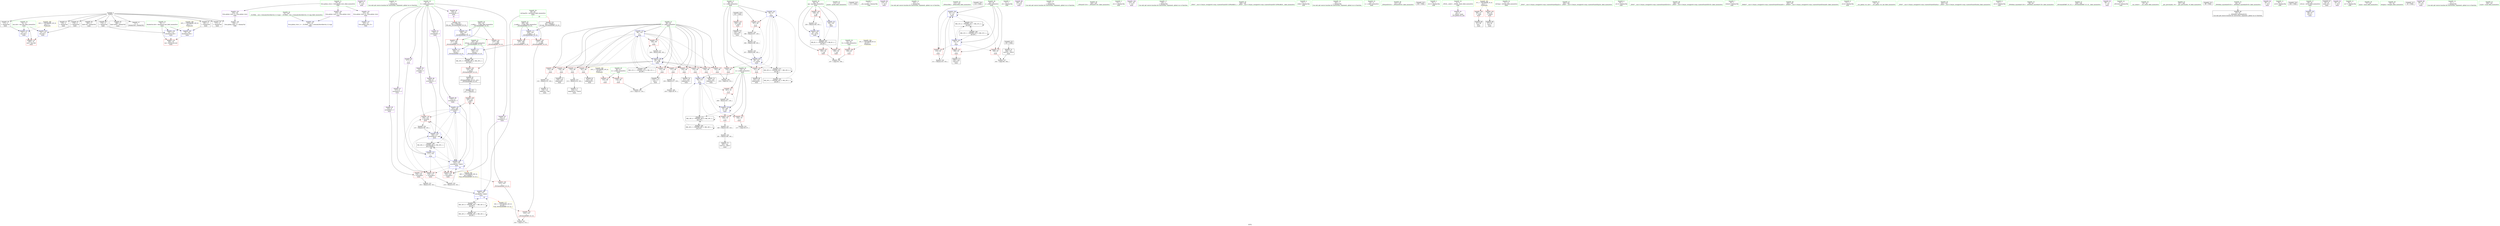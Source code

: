 digraph "SVFG" {
	label="SVFG";

	Node0x5614d64dc5d0 [shape=record,color=grey,label="{NodeID: 0\nNullPtr}"];
	Node0x5614d64dc5d0 -> Node0x5614d64fd460[style=solid];
	Node0x5614d64dc5d0 -> Node0x5614d64fd560[style=solid];
	Node0x5614d64dc5d0 -> Node0x5614d64fd630[style=solid];
	Node0x5614d64dc5d0 -> Node0x5614d64fd700[style=solid];
	Node0x5614d64dc5d0 -> Node0x5614d64fd7d0[style=solid];
	Node0x5614d64dc5d0 -> Node0x5614d64fd8a0[style=solid];
	Node0x5614d64dc5d0 -> Node0x5614d64fd970[style=solid];
	Node0x5614d64dc5d0 -> Node0x5614d64fda40[style=solid];
	Node0x5614d64dc5d0 -> Node0x5614d64fdb10[style=solid];
	Node0x5614d64dc5d0 -> Node0x5614d6503070[style=solid];
	Node0x5614d64fc4b0 [shape=record,color=purple,label="{NodeID: 97\n98\<--21\n\<--.str.4\nmain\n}"];
	Node0x5614d64f9e40 [shape=record,color=green,label="{NodeID: 14\n87\<--1\n\<--dummyObj\nCan only get source location for instruction, argument, global var or function.}"];
	Node0x5614d651c200 [shape=record,color=yellow,style=double,label="{NodeID: 277\n24V_1 = ENCHI(MR_24V_0)\npts\{85 \}\nFun[_ZSt3minIiERKT_S2_S2_]}"];
	Node0x5614d651c200 -> Node0x5614d6502d30[style=dashed];
	Node0x5614d64fc080 [shape=record,color=red,label="{NodeID: 111\n252\<--66\n\<--n\nmain\n}"];
	Node0x5614d64faa10 [shape=record,color=green,label="{NodeID: 28\n62\<--63\ntt\<--tt_field_insensitive\nmain\n}"];
	Node0x5614d64faa10 -> Node0x5614d64fbc70[style=solid];
	Node0x5614d6501cf0 [shape=record,color=red,label="{NodeID: 125\n156\<--78\n\<--x\nmain\n}"];
	Node0x5614d6501cf0 -> Node0x5614d6509320[style=solid];
	Node0x5614d64fb5d0 [shape=record,color=green,label="{NodeID: 42\n112\<--113\nprintf\<--printf_field_insensitive\n}"];
	Node0x5614d6507fa0 [shape=record,color=grey,label="{NodeID: 222\n133 = Binary(132, 103, )\n}"];
	Node0x5614d6507fa0 -> Node0x5614d64fe020[style=solid];
	Node0x5614d6502850 [shape=record,color=red,label="{NodeID: 139\n254\<--253\n\<--arrayidx51\nmain\n}"];
	Node0x5614d64fd360 [shape=record,color=green,label="{NodeID: 56\n32\<--328\n_GLOBAL__sub_I_Gennady.Korotkevich_0_0.cpp\<--_GLOBAL__sub_I_Gennady.Korotkevich_0_0.cpp_field_insensitive\n}"];
	Node0x5614d64fd360 -> Node0x5614d6502fa0[style=solid];
	Node0x5614d652c240 [shape=record,color=black,label="{NodeID: 319\n111 = PHI()\n}"];
	Node0x5614d65094a0 [shape=record,color=grey,label="{NodeID: 236\n226 = cmp(224, 225, )\n}"];
	Node0x5614d65033e0 [shape=record,color=blue,label="{NodeID: 153\n68\<--120\ni\<--\nmain\n}"];
	Node0x5614d65033e0 -> Node0x5614d64fc150[style=dashed];
	Node0x5614d65033e0 -> Node0x5614d64fc220[style=dashed];
	Node0x5614d65033e0 -> Node0x5614d64fc2f0[style=dashed];
	Node0x5614d65033e0 -> Node0x5614d65014d0[style=dashed];
	Node0x5614d65033e0 -> Node0x5614d65015a0[style=dashed];
	Node0x5614d65033e0 -> Node0x5614d6501670[style=dashed];
	Node0x5614d65033e0 -> Node0x5614d6501740[style=dashed];
	Node0x5614d65033e0 -> Node0x5614d6501810[style=dashed];
	Node0x5614d65033e0 -> Node0x5614d65018e0[style=dashed];
	Node0x5614d65033e0 -> Node0x5614d65019b0[style=dashed];
	Node0x5614d65033e0 -> Node0x5614d6501a80[style=dashed];
	Node0x5614d65033e0 -> Node0x5614d6504010[style=dashed];
	Node0x5614d65033e0 -> Node0x5614d6511400[style=dashed];
	Node0x5614d64fdf50 [shape=record,color=black,label="{NodeID: 70\n123\<--122\nconv\<--\nmain\n}"];
	Node0x5614d64fdf50 -> Node0x5614d65097a0[style=solid];
	Node0x5614d6503f40 [shape=record,color=blue,label="{NodeID: 167\n243\<--240\narrayidx46\<--\nmain\n}"];
	Node0x5614d6503f40 -> Node0x5614d6502440[style=dashed];
	Node0x5614d6503f40 -> Node0x5614d65025e0[style=dashed];
	Node0x5614d6503f40 -> Node0x5614d6502850[style=dashed];
	Node0x5614d6503f40 -> Node0x5614d65034b0[style=dashed];
	Node0x5614d6503f40 -> Node0x5614d6503da0[style=dashed];
	Node0x5614d6503f40 -> Node0x5614d6512d00[style=dashed];
	Node0x5614d64feab0 [shape=record,color=purple,label="{NodeID: 84\n117\<--8\n\<--f\nmain\n}"];
	Node0x5614d64feab0 -> Node0x5614d6503310[style=solid];
	Node0x5614d64dd9a0 [shape=record,color=green,label="{NodeID: 1\n7\<--1\n__dso_handle\<--dummyObj\nGlob }"];
	Node0x5614d64fc580 [shape=record,color=purple,label="{NodeID: 98\n110\<--23\n\<--.str.5\nmain\n}"];
	Node0x5614d64f9ed0 [shape=record,color=green,label="{NodeID: 15\n103\<--1\n\<--dummyObj\nCan only get source location for instruction, argument, global var or function.}"];
	Node0x5614d64fc150 [shape=record,color=red,label="{NodeID: 112\n122\<--68\n\<--i\nmain\n}"];
	Node0x5614d64fc150 -> Node0x5614d64fdf50[style=solid];
	Node0x5614d64faae0 [shape=record,color=green,label="{NodeID: 29\n64\<--65\nqq\<--qq_field_insensitive\nmain\n}"];
	Node0x5614d64faae0 -> Node0x5614d64fbd40[style=solid];
	Node0x5614d64faae0 -> Node0x5614d64fbe10[style=solid];
	Node0x5614d64faae0 -> Node0x5614d64fbee0[style=solid];
	Node0x5614d64faae0 -> Node0x5614d6503240[style=solid];
	Node0x5614d64faae0 -> Node0x5614d65040e0[style=solid];
	Node0x5614d6501dc0 [shape=record,color=red,label="{NodeID: 126\n159\<--78\n\<--x\nmain\n}"];
	Node0x5614d6501dc0 -> Node0x5614d6507e20[style=solid];
	Node0x5614d64fb6d0 [shape=record,color=green,label="{NodeID: 43\n115\<--116\n_ZNSirsERx\<--_ZNSirsERx_field_insensitive\n}"];
	Node0x5614d6508120 [shape=record,color=grey,label="{NodeID: 223\n215 = Binary(214, 103, )\n}"];
	Node0x5614d6508120 -> Node0x5614d64fe500[style=solid];
	Node0x5614d6502920 [shape=record,color=red,label="{NodeID: 140\n324\<--304\n\<--retval\n_ZSt3minIiERKT_S2_S2_\n}"];
	Node0x5614d6502920 -> Node0x5614d64fe910[style=solid];
	Node0x5614d64fd460 [shape=record,color=black,label="{NodeID: 57\n2\<--3\ndummyVal\<--dummyVal\n}"];
	Node0x5614d652c310 [shape=record,color=black,label="{NodeID: 320\n114 = PHI()\n}"];
	Node0x5614d6509620 [shape=record,color=grey,label="{NodeID: 237\n195 = cmp(190, 194, )\n}"];
	Node0x5614d65034b0 [shape=record,color=blue,label="{NodeID: 154\n140\<--137\narrayidx10\<--add\nmain\n}"];
	Node0x5614d65034b0 -> Node0x5614d6502440[style=dashed];
	Node0x5614d65034b0 -> Node0x5614d65025e0[style=dashed];
	Node0x5614d65034b0 -> Node0x5614d6502850[style=dashed];
	Node0x5614d65034b0 -> Node0x5614d65034b0[style=dashed];
	Node0x5614d65034b0 -> Node0x5614d6503da0[style=dashed];
	Node0x5614d65034b0 -> Node0x5614d6512d00[style=dashed];
	Node0x5614d64fe020 [shape=record,color=black,label="{NodeID: 71\n134\<--133\nidxprom\<--sub\nmain\n}"];
	Node0x5614d6504010 [shape=record,color=blue,label="{NodeID: 168\n68\<--249\ni\<--inc49\nmain\n}"];
	Node0x5614d6504010 -> Node0x5614d64fc150[style=dashed];
	Node0x5614d6504010 -> Node0x5614d64fc220[style=dashed];
	Node0x5614d6504010 -> Node0x5614d64fc2f0[style=dashed];
	Node0x5614d6504010 -> Node0x5614d65014d0[style=dashed];
	Node0x5614d6504010 -> Node0x5614d65015a0[style=dashed];
	Node0x5614d6504010 -> Node0x5614d6501670[style=dashed];
	Node0x5614d6504010 -> Node0x5614d6501740[style=dashed];
	Node0x5614d6504010 -> Node0x5614d6501810[style=dashed];
	Node0x5614d6504010 -> Node0x5614d65018e0[style=dashed];
	Node0x5614d6504010 -> Node0x5614d65019b0[style=dashed];
	Node0x5614d6504010 -> Node0x5614d6501a80[style=dashed];
	Node0x5614d6504010 -> Node0x5614d6504010[style=dashed];
	Node0x5614d6504010 -> Node0x5614d6511400[style=dashed];
	Node0x5614d64feb80 [shape=record,color=purple,label="{NodeID: 85\n135\<--8\narrayidx\<--f\nmain\n}"];
	Node0x5614d64feb80 -> Node0x5614d6502440[style=solid];
	Node0x5614d64dd7b0 [shape=record,color=green,label="{NodeID: 2\n11\<--1\n.str\<--dummyObj\nGlob }"];
	Node0x5614d64fc650 [shape=record,color=purple,label="{NodeID: 99\n146\<--26\n\<--.str.6\nmain\n}"];
	Node0x5614d64f9f60 [shape=record,color=green,label="{NodeID: 16\n120\<--1\n\<--dummyObj\nCan only get source location for instruction, argument, global var or function.}"];
	Node0x5614d64fc220 [shape=record,color=red,label="{NodeID: 113\n127\<--68\n\<--i\nmain\n}"];
	Node0x5614d64fc220 -> Node0x5614d6508d20[style=solid];
	Node0x5614d64fabb0 [shape=record,color=green,label="{NodeID: 30\n66\<--67\nn\<--n_field_insensitive\nmain\n}"];
	Node0x5614d64fabb0 -> Node0x5614d64fbfb0[style=solid];
	Node0x5614d64fabb0 -> Node0x5614d64fc080[style=solid];
	Node0x5614d6501e90 [shape=record,color=red,label="{NodeID: 127\n167\<--78\n\<--x\nmain\n}"];
	Node0x5614d6501e90 -> Node0x5614d6508a20[style=solid];
	Node0x5614d64fb7d0 [shape=record,color=green,label="{NodeID: 44\n144\<--145\n_ZNSaIcEC1Ev\<--_ZNSaIcEC1Ev_field_insensitive\n}"];
	Node0x5614d65082a0 [shape=record,color=grey,label="{NodeID: 224\n161 = Binary(160, 162, )\n}"];
	Node0x5614d65082a0 -> Node0x5614d64fe1c0[style=solid];
	Node0x5614d65029f0 [shape=record,color=red,label="{NodeID: 141\n314\<--306\n\<--__a.addr\n_ZSt3minIiERKT_S2_S2_\n}"];
	Node0x5614d65029f0 -> Node0x5614d6502e00[style=solid];
	Node0x5614d64fd560 [shape=record,color=black,label="{NodeID: 58\n171\<--3\n\<--dummyVal\nmain\n}"];
	Node0x5614d652c740 [shape=record,color=black,label="{NodeID: 321\n191 = PHI()\n}"];
	Node0x5614d652c740 -> Node0x5614d64fe290[style=solid];
	Node0x5614d65097a0 [shape=record,color=grey,label="{NodeID: 238\n125 = cmp(123, 124, )\n}"];
	Node0x5614d6503580 [shape=record,color=blue,label="{NodeID: 155\n78\<--153\nx\<--\nmain\n}"];
	Node0x5614d6503580 -> Node0x5614d6501cf0[style=dashed];
	Node0x5614d6503580 -> Node0x5614d6501dc0[style=dashed];
	Node0x5614d6503580 -> Node0x5614d6501e90[style=dashed];
	Node0x5614d6503580 -> Node0x5614d6503650[style=dashed];
	Node0x5614d6503580 -> Node0x5614d651a900[style=dashed];
	Node0x5614d64fe0f0 [shape=record,color=black,label="{NodeID: 72\n139\<--138\nidxprom9\<--\nmain\n}"];
	Node0x5614d65040e0 [shape=record,color=blue,label="{NodeID: 169\n64\<--259\nqq\<--inc54\nmain\n}"];
	Node0x5614d65040e0 -> Node0x5614d6510f00[style=dashed];
	Node0x5614d64fec50 [shape=record,color=purple,label="{NodeID: 86\n140\<--8\narrayidx10\<--f\nmain\n}"];
	Node0x5614d64fec50 -> Node0x5614d65034b0[style=solid];
	Node0x5614d64dcc00 [shape=record,color=green,label="{NodeID: 3\n13\<--1\n.str.1\<--dummyObj\nGlob }"];
	Node0x5614d6518f10 [shape=record,color=black,label="{NodeID: 266\nMR_29V_3 = PHI(MR_29V_4, MR_29V_2, )\npts\{305 \}\n}"];
	Node0x5614d6518f10 -> Node0x5614d6502920[style=dashed];
	Node0x5614d64fc720 [shape=record,color=purple,label="{NodeID: 100\n255\<--28\n\<--.str.7\nmain\n}"];
	Node0x5614d64fa030 [shape=record,color=green,label="{NodeID: 17\n129\<--1\n\<--dummyObj\nCan only get source location for instruction, argument, global var or function.}"];
	Node0x5614d64fc2f0 [shape=record,color=red,label="{NodeID: 114\n132\<--68\n\<--i\nmain\n}"];
	Node0x5614d64fc2f0 -> Node0x5614d6507fa0[style=solid];
	Node0x5614d64fac80 [shape=record,color=green,label="{NodeID: 31\n68\<--69\ni\<--i_field_insensitive\nmain\n}"];
	Node0x5614d64fac80 -> Node0x5614d64fc150[style=solid];
	Node0x5614d64fac80 -> Node0x5614d64fc220[style=solid];
	Node0x5614d64fac80 -> Node0x5614d64fc2f0[style=solid];
	Node0x5614d64fac80 -> Node0x5614d65014d0[style=solid];
	Node0x5614d64fac80 -> Node0x5614d65015a0[style=solid];
	Node0x5614d64fac80 -> Node0x5614d6501670[style=solid];
	Node0x5614d64fac80 -> Node0x5614d6501740[style=solid];
	Node0x5614d64fac80 -> Node0x5614d6501810[style=solid];
	Node0x5614d64fac80 -> Node0x5614d65018e0[style=solid];
	Node0x5614d64fac80 -> Node0x5614d65019b0[style=solid];
	Node0x5614d64fac80 -> Node0x5614d6501a80[style=solid];
	Node0x5614d64fac80 -> Node0x5614d65033e0[style=solid];
	Node0x5614d64fac80 -> Node0x5614d6504010[style=solid];
	Node0x5614d6501f60 [shape=record,color=red,label="{NodeID: 128\n197\<--80\n\<--v\nmain\n}"];
	Node0x5614d6501f60 -> Node0x5614d65088a0[style=solid];
	Node0x5614d64fb8d0 [shape=record,color=green,label="{NodeID: 45\n148\<--149\n_ZNSt7__cxx1112basic_stringIcSt11char_traitsIcESaIcEEC1EPKcRKS3_\<--_ZNSt7__cxx1112basic_stringIcSt11char_traitsIcESaIcEEC1EPKcRKS3__field_insensitive\n}"];
	Node0x5614d6508420 [shape=record,color=grey,label="{NodeID: 225\n259 = Binary(258, 103, )\n}"];
	Node0x5614d6508420 -> Node0x5614d65040e0[style=solid];
	Node0x5614d6502ac0 [shape=record,color=red,label="{NodeID: 142\n321\<--306\n\<--__a.addr\n_ZSt3minIiERKT_S2_S2_\n}"];
	Node0x5614d6502ac0 -> Node0x5614d6504420[style=solid];
	Node0x5614d64fd630 [shape=record,color=black,label="{NodeID: 59\n172\<--3\n\<--dummyVal\nmain\n}"];
	Node0x5614d64fd630 -> Node0x5614d6503720[style=solid];
	Node0x5614d652c8a0 [shape=record,color=black,label="{NodeID: 322\n237 = PHI(301, )\n}"];
	Node0x5614d652c8a0 -> Node0x5614d6502780[style=solid];
	Node0x5614d6509920 [shape=record,color=grey,label="{NodeID: 239\n107 = cmp(105, 106, )\n}"];
	Node0x5614d6503650 [shape=record,color=blue,label="{NodeID: 156\n78\<--168\nx\<--div\nmain\n}"];
	Node0x5614d6503650 -> Node0x5614d6501cf0[style=dashed];
	Node0x5614d6503650 -> Node0x5614d6501dc0[style=dashed];
	Node0x5614d6503650 -> Node0x5614d6501e90[style=dashed];
	Node0x5614d6503650 -> Node0x5614d6503650[style=dashed];
	Node0x5614d6503650 -> Node0x5614d651a900[style=dashed];
	Node0x5614d64fe1c0 [shape=record,color=black,label="{NodeID: 73\n163\<--161\nconv14\<--add13\nmain\n}"];
	Node0x5614d65041b0 [shape=record,color=blue,label="{NodeID: 170\n306\<--302\n__a.addr\<--__a\n_ZSt3minIiERKT_S2_S2_\n}"];
	Node0x5614d65041b0 -> Node0x5614d65029f0[style=dashed];
	Node0x5614d65041b0 -> Node0x5614d6502ac0[style=dashed];
	Node0x5614d64fed20 [shape=record,color=purple,label="{NodeID: 87\n217\<--8\narrayidx31\<--f\nmain\n}"];
	Node0x5614d64fed20 -> Node0x5614d65025e0[style=solid];
	Node0x5614d64dcc90 [shape=record,color=green,label="{NodeID: 4\n15\<--1\nstdin\<--dummyObj\nGlob }"];
	Node0x5614d64fc7f0 [shape=record,color=purple,label="{NodeID: 101\n332\<--30\nllvm.global_ctors_0\<--llvm.global_ctors\nGlob }"];
	Node0x5614d64fc7f0 -> Node0x5614d6502ed0[style=solid];
	Node0x5614d64fa100 [shape=record,color=green,label="{NodeID: 18\n162\<--1\n\<--dummyObj\nCan only get source location for instruction, argument, global var or function.}"];
	Node0x5614d651cfc0 [shape=record,color=yellow,style=double,label="{NodeID: 281\n26V_1 = ENCHI(MR_26V_0)\npts\{100000 \}\nFun[_ZSt3minIiERKT_S2_S2_]}"];
	Node0x5614d651cfc0 -> Node0x5614d6502e00[style=dashed];
	Node0x5614d65014d0 [shape=record,color=red,label="{NodeID: 115\n138\<--68\n\<--i\nmain\n}"];
	Node0x5614d65014d0 -> Node0x5614d64fe0f0[style=solid];
	Node0x5614d64fad50 [shape=record,color=green,label="{NodeID: 32\n70\<--71\ns\<--s_field_insensitive\nmain\n}"];
	Node0x5614d6502030 [shape=record,color=red,label="{NodeID: 129\n224\<--80\n\<--v\nmain\n}"];
	Node0x5614d6502030 -> Node0x5614d65094a0[style=solid];
	Node0x5614d64fb9d0 [shape=record,color=green,label="{NodeID: 46\n151\<--152\n_ZNSaIcED1Ev\<--_ZNSaIcED1Ev_field_insensitive\n}"];
	Node0x5614d65085a0 [shape=record,color=grey,label="{NodeID: 226\n211 = Binary(210, 103, )\n}"];
	Node0x5614d65085a0 -> Node0x5614d6503cd0[style=solid];
	Node0x5614d6502b90 [shape=record,color=red,label="{NodeID: 143\n312\<--308\n\<--__b.addr\n_ZSt3minIiERKT_S2_S2_\n}"];
	Node0x5614d6502b90 -> Node0x5614d6502d30[style=solid];
	Node0x5614d64fd700 [shape=record,color=black,label="{NodeID: 60\n174\<--3\n\<--dummyVal\nmain\n}"];
	Node0x5614d64fd700 -> Node0x5614d65037f0[style=solid];
	Node0x5614d652ca30 [shape=record,color=black,label="{NodeID: 323\n256 = PHI()\n}"];
	Node0x5614d6509aa0 [shape=record,color=grey,label="{NodeID: 240\n130 = cmp(128, 87, )\n}"];
	Node0x5614d6503720 [shape=record,color=blue,label="{NodeID: 157\n74\<--172\nexn.slot\<--\nmain\n}"];
	Node0x5614d6503720 -> Node0x5614d6501b50[style=dashed];
	Node0x5614d64fe290 [shape=record,color=black,label="{NodeID: 74\n194\<--191\nconv20\<--call19\nmain\n}"];
	Node0x5614d64fe290 -> Node0x5614d6509620[style=solid];
	Node0x5614d6504280 [shape=record,color=blue,label="{NodeID: 171\n308\<--303\n__b.addr\<--__b\n_ZSt3minIiERKT_S2_S2_\n}"];
	Node0x5614d6504280 -> Node0x5614d6502b90[style=dashed];
	Node0x5614d6504280 -> Node0x5614d6502c60[style=dashed];
	Node0x5614d64fedf0 [shape=record,color=purple,label="{NodeID: 88\n222\<--8\narrayidx34\<--f\nmain\n}"];
	Node0x5614d64fedf0 -> Node0x5614d6503da0[style=solid];
	Node0x5614d64dcdb0 [shape=record,color=green,label="{NodeID: 5\n16\<--1\n.str.2\<--dummyObj\nGlob }"];
	Node0x5614d64fc8f0 [shape=record,color=purple,label="{NodeID: 102\n333\<--30\nllvm.global_ctors_1\<--llvm.global_ctors\nGlob }"];
	Node0x5614d64fc8f0 -> Node0x5614d6502fa0[style=solid];
	Node0x5614d64fa1d0 [shape=record,color=green,label="{NodeID: 19\n4\<--6\n_ZStL8__ioinit\<--_ZStL8__ioinit_field_insensitive\nGlob }"];
	Node0x5614d64fa1d0 -> Node0x5614d64fe9e0[style=solid];
	Node0x5614d651d0a0 [shape=record,color=yellow,style=double,label="{NodeID: 282\n2V_1 = ENCHI(MR_2V_0)\npts\{1 \}\nFun[main]}"];
	Node0x5614d651d0a0 -> Node0x5614d64fcaf0[style=dashed];
	Node0x5614d651d0a0 -> Node0x5614d64fbba0[style=dashed];
	Node0x5614d65015a0 [shape=record,color=red,label="{NodeID: 116\n153\<--68\n\<--i\nmain\n}"];
	Node0x5614d65015a0 -> Node0x5614d6503580[style=solid];
	Node0x5614d64fae20 [shape=record,color=green,label="{NodeID: 33\n72\<--73\nref.tmp\<--ref.tmp_field_insensitive\nmain\n}"];
	Node0x5614d6502100 [shape=record,color=red,label="{NodeID: 130\n231\<--80\n\<--v\nmain\n}"];
	Node0x5614d6502100 -> Node0x5614d64fe770[style=solid];
	Node0x5614d64fbad0 [shape=record,color=green,label="{NodeID: 47\n165\<--166\n_ZNSt7__cxx1112basic_stringIcSt11char_traitsIcESaIcEEpLEc\<--_ZNSt7__cxx1112basic_stringIcSt11char_traitsIcESaIcEEpLEc_field_insensitive\n}"];
	Node0x5614d6508720 [shape=record,color=grey,label="{NodeID: 227\n249 = Binary(248, 103, )\n}"];
	Node0x5614d6508720 -> Node0x5614d6504010[style=solid];
	Node0x5614d6502c60 [shape=record,color=red,label="{NodeID: 144\n318\<--308\n\<--__b.addr\n_ZSt3minIiERKT_S2_S2_\n}"];
	Node0x5614d6502c60 -> Node0x5614d6504350[style=solid];
	Node0x5614d64fd7d0 [shape=record,color=black,label="{NodeID: 61\n178\<--3\n\<--dummyVal\nmain\n}"];
	Node0x5614d652cb00 [shape=record,color=black,label="{NodeID: 324\n302 = PHI(230, )\n0th arg _ZSt3minIiERKT_S2_S2_ }"];
	Node0x5614d652cb00 -> Node0x5614d65041b0[style=solid];
	Node0x5614d6509c20 [shape=record,color=grey,label="{NodeID: 241\n316 = cmp(313, 315, )\n}"];
	Node0x5614d65037f0 [shape=record,color=blue,label="{NodeID: 158\n76\<--174\nehselector.slot\<--\nmain\n}"];
	Node0x5614d65037f0 -> Node0x5614d6501c20[style=dashed];
	Node0x5614d64fe360 [shape=record,color=black,label="{NodeID: 75\n200\<--199\nconv23\<--\nmain\n}"];
	Node0x5614d6504350 [shape=record,color=blue,label="{NodeID: 172\n304\<--318\nretval\<--\n_ZSt3minIiERKT_S2_S2_\n}"];
	Node0x5614d6504350 -> Node0x5614d6518f10[style=dashed];
	Node0x5614d64feec0 [shape=record,color=purple,label="{NodeID: 89\n230\<--8\narrayidx38\<--f\nmain\n|{<s0>16}}"];
	Node0x5614d64feec0:s0 -> Node0x5614d652cb00[style=solid,color=red];
	Node0x5614d64dce40 [shape=record,color=green,label="{NodeID: 6\n18\<--1\n.str.3\<--dummyObj\nGlob }"];
	Node0x5614d64fc9f0 [shape=record,color=purple,label="{NodeID: 103\n334\<--30\nllvm.global_ctors_2\<--llvm.global_ctors\nGlob }"];
	Node0x5614d64fc9f0 -> Node0x5614d6503070[style=solid];
	Node0x5614d64fa2a0 [shape=record,color=green,label="{NodeID: 20\n8\<--10\nf\<--f_field_insensitive\nGlob }"];
	Node0x5614d64fa2a0 -> Node0x5614d64feab0[style=solid];
	Node0x5614d64fa2a0 -> Node0x5614d64feb80[style=solid];
	Node0x5614d64fa2a0 -> Node0x5614d64fec50[style=solid];
	Node0x5614d64fa2a0 -> Node0x5614d64fed20[style=solid];
	Node0x5614d64fa2a0 -> Node0x5614d64fedf0[style=solid];
	Node0x5614d64fa2a0 -> Node0x5614d64feec0[style=solid];
	Node0x5614d64fa2a0 -> Node0x5614d64fef90[style=solid];
	Node0x5614d64fa2a0 -> Node0x5614d64ff060[style=solid];
	Node0x5614d64fa2a0 -> Node0x5614d64ff130[style=solid];
	Node0x5614d6501670 [shape=record,color=red,label="{NodeID: 117\n214\<--68\n\<--i\nmain\n}"];
	Node0x5614d6501670 -> Node0x5614d6508120[style=solid];
	Node0x5614d64faef0 [shape=record,color=green,label="{NodeID: 34\n74\<--75\nexn.slot\<--exn.slot_field_insensitive\nmain\n}"];
	Node0x5614d64faef0 -> Node0x5614d6501b50[style=solid];
	Node0x5614d64faef0 -> Node0x5614d6503720[style=solid];
	Node0x5614d64faef0 -> Node0x5614d65038c0[style=solid];
	Node0x5614d65021d0 [shape=record,color=red,label="{NodeID: 131\n190\<--82\n\<--j\nmain\n}"];
	Node0x5614d65021d0 -> Node0x5614d6509620[style=solid];
	Node0x5614d64fcbf0 [shape=record,color=green,label="{NodeID: 48\n184\<--185\n_ZNSt7__cxx1112basic_stringIcSt11char_traitsIcESaIcEED1Ev\<--_ZNSt7__cxx1112basic_stringIcSt11char_traitsIcESaIcEED1Ev_field_insensitive\n}"];
	Node0x5614d65088a0 [shape=record,color=grey,label="{NodeID: 228\n198 = Binary(197, 129, )\n}"];
	Node0x5614d65088a0 -> Node0x5614d6509020[style=solid];
	Node0x5614d6502d30 [shape=record,color=red,label="{NodeID: 145\n313\<--312\n\<--\n_ZSt3minIiERKT_S2_S2_\n}"];
	Node0x5614d6502d30 -> Node0x5614d6509c20[style=solid];
	Node0x5614d64fd8a0 [shape=record,color=black,label="{NodeID: 62\n179\<--3\n\<--dummyVal\nmain\n}"];
	Node0x5614d64fd8a0 -> Node0x5614d65038c0[style=solid];
	Node0x5614d652cc30 [shape=record,color=black,label="{NodeID: 325\n303 = PHI(84, )\n1st arg _ZSt3minIiERKT_S2_S2_ }"];
	Node0x5614d652cc30 -> Node0x5614d6504280[style=solid];
	Node0x5614d6510f00 [shape=record,color=black,label="{NodeID: 242\nMR_8V_3 = PHI(MR_8V_4, MR_8V_2, )\npts\{65 \}\n}"];
	Node0x5614d6510f00 -> Node0x5614d64fbd40[style=dashed];
	Node0x5614d6510f00 -> Node0x5614d64fbe10[style=dashed];
	Node0x5614d6510f00 -> Node0x5614d64fbee0[style=dashed];
	Node0x5614d6510f00 -> Node0x5614d65040e0[style=dashed];
	Node0x5614d65038c0 [shape=record,color=blue,label="{NodeID: 159\n74\<--179\nexn.slot\<--\nmain\n}"];
	Node0x5614d65038c0 -> Node0x5614d6501b50[style=dashed];
	Node0x5614d64fe430 [shape=record,color=black,label="{NodeID: 76\n205\<--204\nconv26\<--\nmain\n}"];
	Node0x5614d64fe430 -> Node0x5614d6509020[style=solid];
	Node0x5614d6504420 [shape=record,color=blue,label="{NodeID: 173\n304\<--321\nretval\<--\n_ZSt3minIiERKT_S2_S2_\n}"];
	Node0x5614d6504420 -> Node0x5614d6518f10[style=dashed];
	Node0x5614d64fef90 [shape=record,color=purple,label="{NodeID: 90\n233\<--8\narrayidx41\<--f\nmain\n}"];
	Node0x5614d64fef90 -> Node0x5614d65026b0[style=solid];
	Node0x5614d64dced0 [shape=record,color=green,label="{NodeID: 7\n20\<--1\nstdout\<--dummyObj\nGlob }"];
	Node0x5614d64fcaf0 [shape=record,color=red,label="{NodeID: 104\n88\<--15\n\<--stdin\nmain\n}"];
	Node0x5614d64fcaf0 -> Node0x5614d64fddb0[style=solid];
	Node0x5614d64fa370 [shape=record,color=green,label="{NodeID: 21\n30\<--34\nllvm.global_ctors\<--llvm.global_ctors_field_insensitive\nGlob }"];
	Node0x5614d64fa370 -> Node0x5614d64fc7f0[style=solid];
	Node0x5614d64fa370 -> Node0x5614d64fc8f0[style=solid];
	Node0x5614d64fa370 -> Node0x5614d64fc9f0[style=solid];
	Node0x5614d651d290 [shape=record,color=yellow,style=double,label="{NodeID: 284\n6V_1 = ENCHI(MR_6V_0)\npts\{63 \}\nFun[main]}"];
	Node0x5614d651d290 -> Node0x5614d64fbc70[style=dashed];
	Node0x5614d6501740 [shape=record,color=red,label="{NodeID: 118\n220\<--68\n\<--i\nmain\n}"];
	Node0x5614d6501740 -> Node0x5614d64fe5d0[style=solid];
	Node0x5614d64fafc0 [shape=record,color=green,label="{NodeID: 35\n76\<--77\nehselector.slot\<--ehselector.slot_field_insensitive\nmain\n}"];
	Node0x5614d64fafc0 -> Node0x5614d6501c20[style=solid];
	Node0x5614d64fafc0 -> Node0x5614d65037f0[style=solid];
	Node0x5614d64fafc0 -> Node0x5614d6503990[style=solid];
	Node0x5614d65022a0 [shape=record,color=red,label="{NodeID: 132\n199\<--82\n\<--j\nmain\n}"];
	Node0x5614d65022a0 -> Node0x5614d64fe360[style=solid];
	Node0x5614d64fccf0 [shape=record,color=green,label="{NodeID: 49\n192\<--193\n_ZNKSt7__cxx1112basic_stringIcSt11char_traitsIcESaIcEE4sizeEv\<--_ZNKSt7__cxx1112basic_stringIcSt11char_traitsIcESaIcEE4sizeEv_field_insensitive\n}"];
	Node0x5614d6508a20 [shape=record,color=grey,label="{NodeID: 229\n168 = Binary(167, 129, )\n}"];
	Node0x5614d6508a20 -> Node0x5614d6503650[style=solid];
	Node0x5614d6502e00 [shape=record,color=red,label="{NodeID: 146\n315\<--314\n\<--\n_ZSt3minIiERKT_S2_S2_\n}"];
	Node0x5614d6502e00 -> Node0x5614d6509c20[style=solid];
	Node0x5614d64fd970 [shape=record,color=black,label="{NodeID: 63\n181\<--3\n\<--dummyVal\nmain\n}"];
	Node0x5614d64fd970 -> Node0x5614d6503990[style=solid];
	Node0x5614d6511400 [shape=record,color=black,label="{NodeID: 243\nMR_12V_2 = PHI(MR_12V_4, MR_12V_1, )\npts\{69 \}\n}"];
	Node0x5614d6511400 -> Node0x5614d65033e0[style=dashed];
	Node0x5614d6503990 [shape=record,color=blue,label="{NodeID: 160\n76\<--181\nehselector.slot\<--\nmain\n}"];
	Node0x5614d6503990 -> Node0x5614d6501c20[style=dashed];
	Node0x5614d64fe500 [shape=record,color=black,label="{NodeID: 77\n216\<--215\nidxprom30\<--sub29\nmain\n}"];
	Node0x5614d64ff060 [shape=record,color=purple,label="{NodeID: 91\n243\<--8\narrayidx46\<--f\nmain\n}"];
	Node0x5614d64ff060 -> Node0x5614d6503f40[style=solid];
	Node0x5614d64f9ae0 [shape=record,color=green,label="{NodeID: 8\n21\<--1\n.str.4\<--dummyObj\nGlob }"];
	Node0x5614d64fbba0 [shape=record,color=red,label="{NodeID: 105\n94\<--20\n\<--stdout\nmain\n}"];
	Node0x5614d64fbba0 -> Node0x5614d64fde80[style=solid];
	Node0x5614d64fa440 [shape=record,color=green,label="{NodeID: 22\n35\<--36\n__cxx_global_var_init\<--__cxx_global_var_init_field_insensitive\n}"];
	Node0x5614d6501810 [shape=record,color=red,label="{NodeID: 119\n225\<--68\n\<--i\nmain\n}"];
	Node0x5614d6501810 -> Node0x5614d65094a0[style=solid];
	Node0x5614d64fb090 [shape=record,color=green,label="{NodeID: 36\n78\<--79\nx\<--x_field_insensitive\nmain\n}"];
	Node0x5614d64fb090 -> Node0x5614d6501cf0[style=solid];
	Node0x5614d64fb090 -> Node0x5614d6501dc0[style=solid];
	Node0x5614d64fb090 -> Node0x5614d6501e90[style=solid];
	Node0x5614d64fb090 -> Node0x5614d6503580[style=solid];
	Node0x5614d64fb090 -> Node0x5614d6503650[style=solid];
	Node0x5614d6502370 [shape=record,color=red,label="{NodeID: 133\n210\<--82\n\<--j\nmain\n}"];
	Node0x5614d6502370 -> Node0x5614d65085a0[style=solid];
	Node0x5614d64fcdf0 [shape=record,color=green,label="{NodeID: 50\n202\<--203\n_ZNSt7__cxx1112basic_stringIcSt11char_traitsIcESaIcEEixEm\<--_ZNSt7__cxx1112basic_stringIcSt11char_traitsIcESaIcEEixEm_field_insensitive\n}"];
	Node0x5614d6508ba0 [shape=record,color=grey,label="{NodeID: 230\n137 = Binary(136, 103, )\n}"];
	Node0x5614d6508ba0 -> Node0x5614d65034b0[style=solid];
	Node0x5614d6502ed0 [shape=record,color=blue,label="{NodeID: 147\n332\<--31\nllvm.global_ctors_0\<--\nGlob }"];
	Node0x5614d64fda40 [shape=record,color=black,label="{NodeID: 64\n265\<--3\nlpad.val\<--dummyVal\nmain\n}"];
	Node0x5614d6511900 [shape=record,color=black,label="{NodeID: 244\nMR_18V_2 = PHI(MR_18V_3, MR_18V_1, )\npts\{79 \}\n}"];
	Node0x5614d6511900 -> Node0x5614d6503580[style=dashed];
	Node0x5614d6511900 -> Node0x5614d6511900[style=dashed];
	Node0x5614d6511900 -> Node0x5614d651a900[style=dashed];
	Node0x5614d6503a60 [shape=record,color=blue,label="{NodeID: 161\n80\<--87\nv\<--\nmain\n}"];
	Node0x5614d6503a60 -> Node0x5614d6501f60[style=dashed];
	Node0x5614d6503a60 -> Node0x5614d6502030[style=dashed];
	Node0x5614d6503a60 -> Node0x5614d6502100[style=dashed];
	Node0x5614d6503a60 -> Node0x5614d6503c00[style=dashed];
	Node0x5614d6503a60 -> Node0x5614d651ae00[style=dashed];
	Node0x5614d64fe5d0 [shape=record,color=black,label="{NodeID: 78\n221\<--220\nidxprom33\<--\nmain\n}"];
	Node0x5614d64ff130 [shape=record,color=purple,label="{NodeID: 92\n253\<--8\narrayidx51\<--f\nmain\n}"];
	Node0x5614d64ff130 -> Node0x5614d6502850[style=solid];
	Node0x5614d64f9b70 [shape=record,color=green,label="{NodeID: 9\n23\<--1\n.str.5\<--dummyObj\nGlob }"];
	Node0x5614d651a900 [shape=record,color=black,label="{NodeID: 272\nMR_18V_4 = PHI(MR_18V_6, MR_18V_3, )\npts\{79 \}\n}"];
	Node0x5614d651a900 -> Node0x5614d6503580[style=dashed];
	Node0x5614d651a900 -> Node0x5614d6511900[style=dashed];
	Node0x5614d651a900 -> Node0x5614d651a900[style=dashed];
	Node0x5614d64fbc70 [shape=record,color=red,label="{NodeID: 106\n106\<--62\n\<--tt\nmain\n}"];
	Node0x5614d64fbc70 -> Node0x5614d6509920[style=solid];
	Node0x5614d64fa540 [shape=record,color=green,label="{NodeID: 23\n39\<--40\n_ZNSt8ios_base4InitC1Ev\<--_ZNSt8ios_base4InitC1Ev_field_insensitive\n}"];
	Node0x5614d651d450 [shape=record,color=yellow,style=double,label="{NodeID: 286\n10V_1 = ENCHI(MR_10V_0)\npts\{67 \}\nFun[main]}"];
	Node0x5614d651d450 -> Node0x5614d64fbfb0[style=dashed];
	Node0x5614d651d450 -> Node0x5614d64fc080[style=dashed];
	Node0x5614d65018e0 [shape=record,color=red,label="{NodeID: 120\n228\<--68\n\<--i\nmain\n}"];
	Node0x5614d65018e0 -> Node0x5614d64fe6a0[style=solid];
	Node0x5614d64fb160 [shape=record,color=green,label="{NodeID: 37\n80\<--81\nv\<--v_field_insensitive\nmain\n}"];
	Node0x5614d64fb160 -> Node0x5614d6501f60[style=solid];
	Node0x5614d64fb160 -> Node0x5614d6502030[style=solid];
	Node0x5614d64fb160 -> Node0x5614d6502100[style=solid];
	Node0x5614d64fb160 -> Node0x5614d6503a60[style=solid];
	Node0x5614d64fb160 -> Node0x5614d6503c00[style=solid];
	Node0x5614d6502440 [shape=record,color=red,label="{NodeID: 134\n136\<--135\n\<--arrayidx\nmain\n}"];
	Node0x5614d6502440 -> Node0x5614d6508ba0[style=solid];
	Node0x5614d64fcef0 [shape=record,color=green,label="{NodeID: 51\n238\<--239\n_ZSt3minIiERKT_S2_S2_\<--_ZSt3minIiERKT_S2_S2__field_insensitive\n}"];
	Node0x5614d6508d20 [shape=record,color=grey,label="{NodeID: 231\n128 = Binary(127, 129, )\n}"];
	Node0x5614d6508d20 -> Node0x5614d6509aa0[style=solid];
	Node0x5614d6502fa0 [shape=record,color=blue,label="{NodeID: 148\n333\<--32\nllvm.global_ctors_1\<--_GLOBAL__sub_I_Gennady.Korotkevich_0_0.cpp\nGlob }"];
	Node0x5614d64fdb10 [shape=record,color=black,label="{NodeID: 65\n266\<--3\nlpad.val56\<--dummyVal\nmain\n}"];
	Node0x5614d6511e00 [shape=record,color=black,label="{NodeID: 245\nMR_20V_2 = PHI(MR_20V_3, MR_20V_1, )\npts\{81 \}\n}"];
	Node0x5614d6511e00 -> Node0x5614d6503a60[style=dashed];
	Node0x5614d6511e00 -> Node0x5614d6511e00[style=dashed];
	Node0x5614d6511e00 -> Node0x5614d651ae00[style=dashed];
	Node0x5614d6503b30 [shape=record,color=blue,label="{NodeID: 162\n82\<--87\nj\<--\nmain\n}"];
	Node0x5614d6503b30 -> Node0x5614d65021d0[style=dashed];
	Node0x5614d6503b30 -> Node0x5614d65022a0[style=dashed];
	Node0x5614d6503b30 -> Node0x5614d6502370[style=dashed];
	Node0x5614d6503b30 -> Node0x5614d6503cd0[style=dashed];
	Node0x5614d6503b30 -> Node0x5614d651b300[style=dashed];
	Node0x5614d64fe6a0 [shape=record,color=black,label="{NodeID: 79\n229\<--228\nidxprom37\<--\nmain\n}"];
	Node0x5614d64ff200 [shape=record,color=purple,label="{NodeID: 93\n89\<--11\n\<--.str\nmain\n}"];
	Node0x5614d64f9c00 [shape=record,color=green,label="{NodeID: 10\n25\<--1\n_ZSt3cin\<--dummyObj\nGlob }"];
	Node0x5614d651ae00 [shape=record,color=black,label="{NodeID: 273\nMR_20V_4 = PHI(MR_20V_7, MR_20V_3, )\npts\{81 \}\n}"];
	Node0x5614d651ae00 -> Node0x5614d6503a60[style=dashed];
	Node0x5614d651ae00 -> Node0x5614d6511e00[style=dashed];
	Node0x5614d651ae00 -> Node0x5614d651ae00[style=dashed];
	Node0x5614d64fbd40 [shape=record,color=red,label="{NodeID: 107\n105\<--64\n\<--qq\nmain\n}"];
	Node0x5614d64fbd40 -> Node0x5614d6509920[style=solid];
	Node0x5614d64fa640 [shape=record,color=green,label="{NodeID: 24\n45\<--46\n__cxa_atexit\<--__cxa_atexit_field_insensitive\n}"];
	Node0x5614d65019b0 [shape=record,color=red,label="{NodeID: 121\n241\<--68\n\<--i\nmain\n}"];
	Node0x5614d65019b0 -> Node0x5614d64fe840[style=solid];
	Node0x5614d64fb230 [shape=record,color=green,label="{NodeID: 38\n82\<--83\nj\<--j_field_insensitive\nmain\n}"];
	Node0x5614d64fb230 -> Node0x5614d65021d0[style=solid];
	Node0x5614d64fb230 -> Node0x5614d65022a0[style=solid];
	Node0x5614d64fb230 -> Node0x5614d6502370[style=solid];
	Node0x5614d64fb230 -> Node0x5614d6503b30[style=solid];
	Node0x5614d64fb230 -> Node0x5614d6503cd0[style=solid];
	Node0x5614d6502510 [shape=record,color=red,label="{NodeID: 135\n204\<--201\n\<--call25\nmain\n}"];
	Node0x5614d6502510 -> Node0x5614d64fe430[style=solid];
	Node0x5614d64fcff0 [shape=record,color=green,label="{NodeID: 52\n287\<--288\n__gxx_personality_v0\<--__gxx_personality_v0_field_insensitive\n}"];
	Node0x5614d652bde0 [shape=record,color=black,label="{NodeID: 315\n99 = PHI()\n}"];
	Node0x5614d6508ea0 [shape=record,color=grey,label="{NodeID: 232\n235 = Binary(234, 103, )\n}"];
	Node0x5614d6508ea0 -> Node0x5614d6503e70[style=solid];
	Node0x5614d6503070 [shape=record,color=blue, style = dotted,label="{NodeID: 149\n334\<--3\nllvm.global_ctors_2\<--dummyVal\nGlob }"];
	Node0x5614d64fdbe0 [shape=record,color=black,label="{NodeID: 66\n43\<--44\n\<--_ZNSt8ios_base4InitD1Ev\nCan only get source location for instruction, argument, global var or function.}"];
	Node0x5614d6512300 [shape=record,color=black,label="{NodeID: 246\nMR_22V_2 = PHI(MR_22V_3, MR_22V_1, )\npts\{83 \}\n}"];
	Node0x5614d6512300 -> Node0x5614d6503b30[style=dashed];
	Node0x5614d6512300 -> Node0x5614d6512300[style=dashed];
	Node0x5614d6512300 -> Node0x5614d651b300[style=dashed];
	Node0x5614d6503c00 [shape=record,color=blue,label="{NodeID: 163\n80\<--207\nv\<--sub28\nmain\n}"];
	Node0x5614d6503c00 -> Node0x5614d6501f60[style=dashed];
	Node0x5614d6503c00 -> Node0x5614d6502030[style=dashed];
	Node0x5614d6503c00 -> Node0x5614d6502100[style=dashed];
	Node0x5614d6503c00 -> Node0x5614d6503c00[style=dashed];
	Node0x5614d6503c00 -> Node0x5614d651ae00[style=dashed];
	Node0x5614d64fe770 [shape=record,color=black,label="{NodeID: 80\n232\<--231\nidxprom40\<--\nmain\n}"];
	Node0x5614d64ff2d0 [shape=record,color=purple,label="{NodeID: 94\n90\<--13\n\<--.str.1\nmain\n}"];
	Node0x5614d64f9c90 [shape=record,color=green,label="{NodeID: 11\n26\<--1\n.str.6\<--dummyObj\nGlob }"];
	Node0x5614d651b300 [shape=record,color=black,label="{NodeID: 274\nMR_22V_4 = PHI(MR_22V_7, MR_22V_3, )\npts\{83 \}\n}"];
	Node0x5614d651b300 -> Node0x5614d6503b30[style=dashed];
	Node0x5614d651b300 -> Node0x5614d6512300[style=dashed];
	Node0x5614d651b300 -> Node0x5614d651b300[style=dashed];
	Node0x5614d64fbe10 [shape=record,color=red,label="{NodeID: 108\n109\<--64\n\<--qq\nmain\n}"];
	Node0x5614d64fa740 [shape=record,color=green,label="{NodeID: 25\n44\<--50\n_ZNSt8ios_base4InitD1Ev\<--_ZNSt8ios_base4InitD1Ev_field_insensitive\n}"];
	Node0x5614d64fa740 -> Node0x5614d64fdbe0[style=solid];
	Node0x5614d651d610 [shape=record,color=yellow,style=double,label="{NodeID: 288\n14V_1 = ENCHI(MR_14V_0)\npts\{75 \}\nFun[main]}"];
	Node0x5614d651d610 -> Node0x5614d6503720[style=dashed];
	Node0x5614d651d610 -> Node0x5614d65038c0[style=dashed];
	Node0x5614d6501a80 [shape=record,color=red,label="{NodeID: 122\n248\<--68\n\<--i\nmain\n}"];
	Node0x5614d6501a80 -> Node0x5614d6508720[style=solid];
	Node0x5614d64fb300 [shape=record,color=green,label="{NodeID: 39\n84\<--85\nref.tmp39\<--ref.tmp39_field_insensitive\nmain\n|{|<s1>16}}"];
	Node0x5614d64fb300 -> Node0x5614d6503e70[style=solid];
	Node0x5614d64fb300:s1 -> Node0x5614d652cc30[style=solid,color=red];
	Node0x5614d65025e0 [shape=record,color=red,label="{NodeID: 136\n218\<--217\n\<--arrayidx31\nmain\n}"];
	Node0x5614d65025e0 -> Node0x5614d6507ce0[style=solid];
	Node0x5614d64fd0f0 [shape=record,color=green,label="{NodeID: 53\n304\<--305\nretval\<--retval_field_insensitive\n_ZSt3minIiERKT_S2_S2_\n}"];
	Node0x5614d64fd0f0 -> Node0x5614d6502920[style=solid];
	Node0x5614d64fd0f0 -> Node0x5614d6504350[style=solid];
	Node0x5614d64fd0f0 -> Node0x5614d6504420[style=solid];
	Node0x5614d652bee0 [shape=record,color=black,label="{NodeID: 316\n164 = PHI()\n}"];
	Node0x5614d6509020 [shape=record,color=grey,label="{NodeID: 233\n206 = Binary(198, 205, )\n}"];
	Node0x5614d6509020 -> Node0x5614d65091a0[style=solid];
	Node0x5614d6503170 [shape=record,color=blue,label="{NodeID: 150\n60\<--87\nretval\<--\nmain\n}"];
	Node0x5614d64fdce0 [shape=record,color=black,label="{NodeID: 67\n59\<--87\nmain_ret\<--\nmain\n}"];
	Node0x5614d6512800 [shape=record,color=black,label="{NodeID: 247\nMR_24V_2 = PHI(MR_24V_3, MR_24V_1, )\npts\{85 \}\n}"];
	Node0x5614d6512800 -> Node0x5614d6503e70[style=dashed];
	Node0x5614d6512800 -> Node0x5614d6512800[style=dashed];
	Node0x5614d6512800 -> Node0x5614d651b800[style=dashed];
	Node0x5614d6503cd0 [shape=record,color=blue,label="{NodeID: 164\n82\<--211\nj\<--inc\nmain\n}"];
	Node0x5614d6503cd0 -> Node0x5614d65021d0[style=dashed];
	Node0x5614d6503cd0 -> Node0x5614d65022a0[style=dashed];
	Node0x5614d6503cd0 -> Node0x5614d6502370[style=dashed];
	Node0x5614d6503cd0 -> Node0x5614d6503cd0[style=dashed];
	Node0x5614d6503cd0 -> Node0x5614d651b300[style=dashed];
	Node0x5614d64fe840 [shape=record,color=black,label="{NodeID: 81\n242\<--241\nidxprom45\<--\nmain\n}"];
	Node0x5614d64ff3a0 [shape=record,color=purple,label="{NodeID: 95\n95\<--16\n\<--.str.2\nmain\n}"];
	Node0x5614d64f9d20 [shape=record,color=green,label="{NodeID: 12\n28\<--1\n.str.7\<--dummyObj\nGlob }"];
	Node0x5614d651b800 [shape=record,color=black,label="{NodeID: 275\nMR_24V_4 = PHI(MR_24V_7, MR_24V_3, )\npts\{85 \}\n}"];
	Node0x5614d651b800 -> Node0x5614d6503e70[style=dashed];
	Node0x5614d651b800 -> Node0x5614d6512800[style=dashed];
	Node0x5614d651b800 -> Node0x5614d651b800[style=dashed];
	Node0x5614d64fbee0 [shape=record,color=red,label="{NodeID: 109\n258\<--64\n\<--qq\nmain\n}"];
	Node0x5614d64fbee0 -> Node0x5614d6508420[style=solid];
	Node0x5614d64fa840 [shape=record,color=green,label="{NodeID: 26\n57\<--58\nmain\<--main_field_insensitive\n}"];
	Node0x5614d651d6f0 [shape=record,color=yellow,style=double,label="{NodeID: 289\n16V_1 = ENCHI(MR_16V_0)\npts\{77 \}\nFun[main]}"];
	Node0x5614d651d6f0 -> Node0x5614d65037f0[style=dashed];
	Node0x5614d651d6f0 -> Node0x5614d6503990[style=dashed];
	Node0x5614d6501b50 [shape=record,color=red,label="{NodeID: 123\n263\<--74\nexn\<--exn.slot\nmain\n}"];
	Node0x5614d64fb3d0 [shape=record,color=green,label="{NodeID: 40\n92\<--93\nfreopen\<--freopen_field_insensitive\n}"];
	Node0x5614d6507ce0 [shape=record,color=grey,label="{NodeID: 220\n219 = Binary(218, 103, )\n}"];
	Node0x5614d6507ce0 -> Node0x5614d6503da0[style=solid];
	Node0x5614d65026b0 [shape=record,color=red,label="{NodeID: 137\n234\<--233\n\<--arrayidx41\nmain\n}"];
	Node0x5614d65026b0 -> Node0x5614d6508ea0[style=solid];
	Node0x5614d64fd1c0 [shape=record,color=green,label="{NodeID: 54\n306\<--307\n__a.addr\<--__a.addr_field_insensitive\n_ZSt3minIiERKT_S2_S2_\n}"];
	Node0x5614d64fd1c0 -> Node0x5614d65029f0[style=solid];
	Node0x5614d64fd1c0 -> Node0x5614d6502ac0[style=solid];
	Node0x5614d64fd1c0 -> Node0x5614d65041b0[style=solid];
	Node0x5614d652bfe0 [shape=record,color=black,label="{NodeID: 317\n42 = PHI()\n}"];
	Node0x5614d65091a0 [shape=record,color=grey,label="{NodeID: 234\n207 = Binary(206, 162, )\n}"];
	Node0x5614d65091a0 -> Node0x5614d6503c00[style=solid];
	Node0x5614d6503240 [shape=record,color=blue,label="{NodeID: 151\n64\<--103\nqq\<--\nmain\n}"];
	Node0x5614d6503240 -> Node0x5614d6510f00[style=dashed];
	Node0x5614d64fddb0 [shape=record,color=black,label="{NodeID: 68\n91\<--88\ncall\<--\nmain\n}"];
	Node0x5614d6512d00 [shape=record,color=black,label="{NodeID: 248\nMR_26V_2 = PHI(MR_26V_4, MR_26V_1, )\npts\{100000 \}\n}"];
	Node0x5614d6512d00 -> Node0x5614d6503310[style=dashed];
	Node0x5614d6503da0 [shape=record,color=blue,label="{NodeID: 165\n222\<--219\narrayidx34\<--add32\nmain\n|{|<s9>16}}"];
	Node0x5614d6503da0 -> Node0x5614d6502440[style=dashed];
	Node0x5614d6503da0 -> Node0x5614d65025e0[style=dashed];
	Node0x5614d6503da0 -> Node0x5614d65026b0[style=dashed];
	Node0x5614d6503da0 -> Node0x5614d6502780[style=dashed];
	Node0x5614d6503da0 -> Node0x5614d6502850[style=dashed];
	Node0x5614d6503da0 -> Node0x5614d65034b0[style=dashed];
	Node0x5614d6503da0 -> Node0x5614d6503da0[style=dashed];
	Node0x5614d6503da0 -> Node0x5614d6503f40[style=dashed];
	Node0x5614d6503da0 -> Node0x5614d6512d00[style=dashed];
	Node0x5614d6503da0:s9 -> Node0x5614d651cfc0[style=dashed,color=red];
	Node0x5614d64fe910 [shape=record,color=black,label="{NodeID: 82\n301\<--324\n_ZSt3minIiERKT_S2_S2__ret\<--\n_ZSt3minIiERKT_S2_S2_\n|{<s0>16}}"];
	Node0x5614d64fe910:s0 -> Node0x5614d652c8a0[style=solid,color=blue];
	Node0x5614d64fc3e0 [shape=record,color=purple,label="{NodeID: 96\n96\<--18\n\<--.str.3\nmain\n}"];
	Node0x5614d64f9db0 [shape=record,color=green,label="{NodeID: 13\n31\<--1\n\<--dummyObj\nCan only get source location for instruction, argument, global var or function.}"];
	Node0x5614d64fbfb0 [shape=record,color=red,label="{NodeID: 110\n124\<--66\n\<--n\nmain\n}"];
	Node0x5614d64fbfb0 -> Node0x5614d65097a0[style=solid];
	Node0x5614d64fa940 [shape=record,color=green,label="{NodeID: 27\n60\<--61\nretval\<--retval_field_insensitive\nmain\n}"];
	Node0x5614d64fa940 -> Node0x5614d6503170[style=solid];
	Node0x5614d6501c20 [shape=record,color=red,label="{NodeID: 124\n264\<--76\nsel\<--ehselector.slot\nmain\n}"];
	Node0x5614d64fb4d0 [shape=record,color=green,label="{NodeID: 41\n100\<--101\nscanf\<--scanf_field_insensitive\n}"];
	Node0x5614d6507e20 [shape=record,color=grey,label="{NodeID: 221\n160 = Binary(159, 129, )\n}"];
	Node0x5614d6507e20 -> Node0x5614d65082a0[style=solid];
	Node0x5614d6502780 [shape=record,color=red,label="{NodeID: 138\n240\<--237\n\<--call44\nmain\n}"];
	Node0x5614d6502780 -> Node0x5614d6503f40[style=solid];
	Node0x5614d64fd290 [shape=record,color=green,label="{NodeID: 55\n308\<--309\n__b.addr\<--__b.addr_field_insensitive\n_ZSt3minIiERKT_S2_S2_\n}"];
	Node0x5614d64fd290 -> Node0x5614d6502b90[style=solid];
	Node0x5614d64fd290 -> Node0x5614d6502c60[style=solid];
	Node0x5614d64fd290 -> Node0x5614d6504280[style=solid];
	Node0x5614d652c0e0 [shape=record,color=black,label="{NodeID: 318\n201 = PHI()\n}"];
	Node0x5614d652c0e0 -> Node0x5614d6502510[style=solid];
	Node0x5614d6509320 [shape=record,color=grey,label="{NodeID: 235\n157 = cmp(156, 87, )\n}"];
	Node0x5614d6503310 [shape=record,color=blue,label="{NodeID: 152\n117\<--103\n\<--\nmain\n}"];
	Node0x5614d6503310 -> Node0x5614d6502440[style=dashed];
	Node0x5614d6503310 -> Node0x5614d65025e0[style=dashed];
	Node0x5614d6503310 -> Node0x5614d6502850[style=dashed];
	Node0x5614d6503310 -> Node0x5614d65034b0[style=dashed];
	Node0x5614d6503310 -> Node0x5614d6503da0[style=dashed];
	Node0x5614d6503310 -> Node0x5614d6512d00[style=dashed];
	Node0x5614d64fde80 [shape=record,color=black,label="{NodeID: 69\n97\<--94\ncall1\<--\nmain\n}"];
	Node0x5614d6503e70 [shape=record,color=blue,label="{NodeID: 166\n84\<--235\nref.tmp39\<--add42\nmain\n|{|<s2>16}}"];
	Node0x5614d6503e70 -> Node0x5614d6502780[style=dashed];
	Node0x5614d6503e70 -> Node0x5614d651b800[style=dashed];
	Node0x5614d6503e70:s2 -> Node0x5614d651c200[style=dashed,color=red];
	Node0x5614d64fe9e0 [shape=record,color=purple,label="{NodeID: 83\n41\<--4\n\<--_ZStL8__ioinit\n__cxx_global_var_init\n}"];
}
